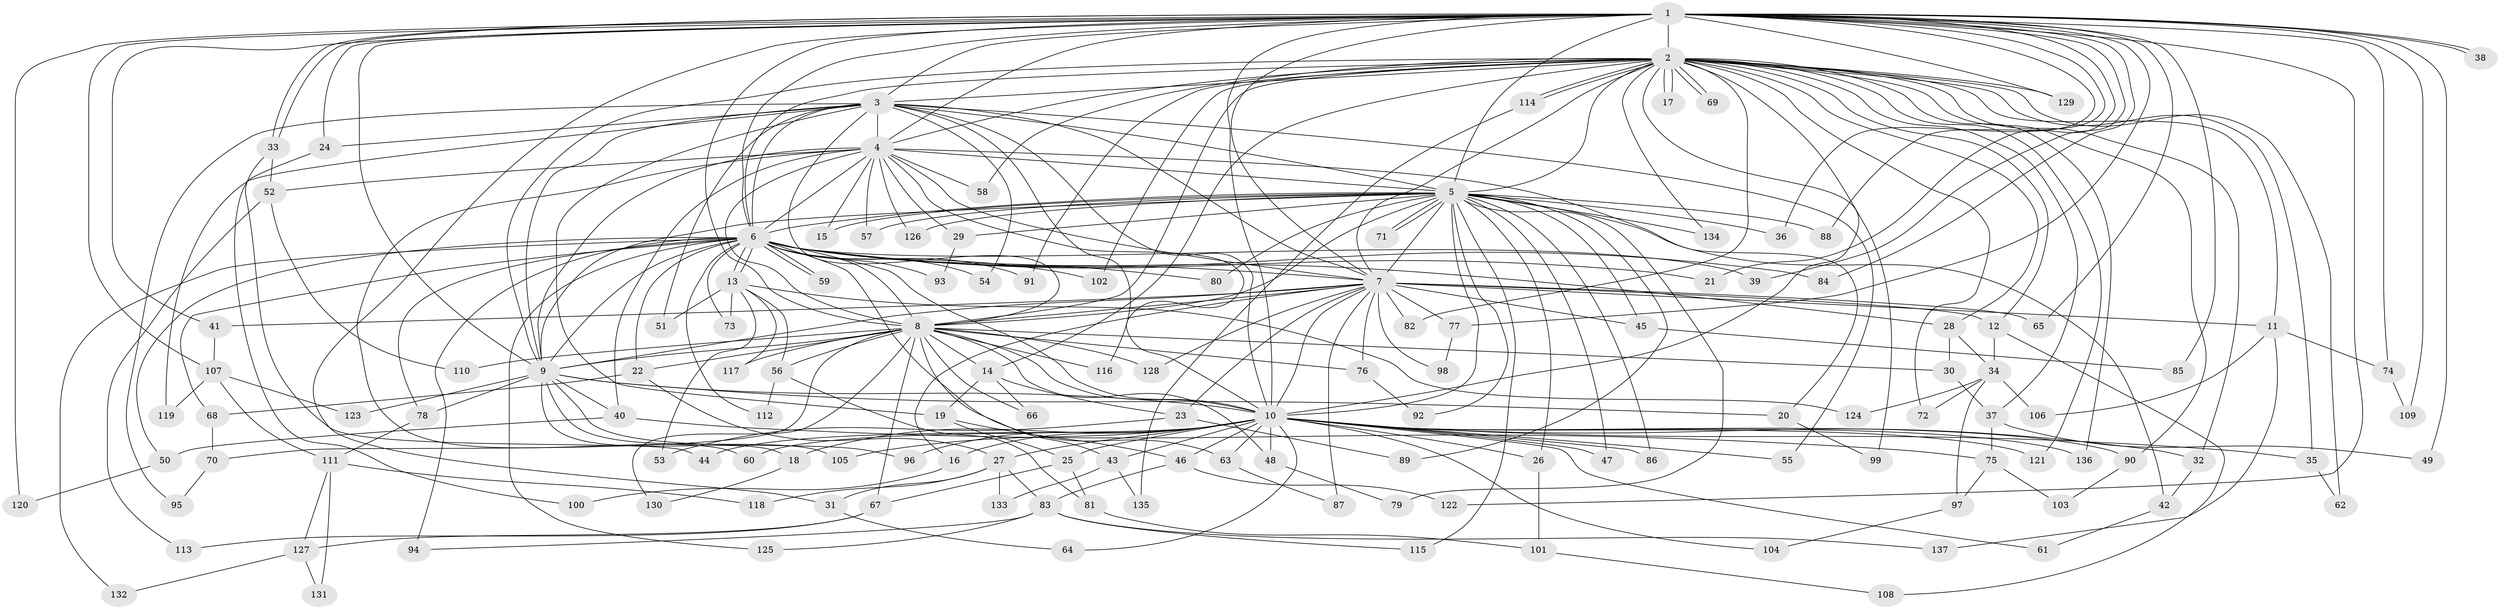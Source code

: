// coarse degree distribution, {32: 0.018518518518518517, 2: 0.5370370370370371, 1: 0.3148148148148148, 3: 0.037037037037037035, 25: 0.018518518518518517, 13: 0.037037037037037035, 17: 0.018518518518518517, 5: 0.018518518518518517}
// Generated by graph-tools (version 1.1) at 2025/49/03/04/25 21:49:56]
// undirected, 137 vertices, 299 edges
graph export_dot {
graph [start="1"]
  node [color=gray90,style=filled];
  1;
  2;
  3;
  4;
  5;
  6;
  7;
  8;
  9;
  10;
  11;
  12;
  13;
  14;
  15;
  16;
  17;
  18;
  19;
  20;
  21;
  22;
  23;
  24;
  25;
  26;
  27;
  28;
  29;
  30;
  31;
  32;
  33;
  34;
  35;
  36;
  37;
  38;
  39;
  40;
  41;
  42;
  43;
  44;
  45;
  46;
  47;
  48;
  49;
  50;
  51;
  52;
  53;
  54;
  55;
  56;
  57;
  58;
  59;
  60;
  61;
  62;
  63;
  64;
  65;
  66;
  67;
  68;
  69;
  70;
  71;
  72;
  73;
  74;
  75;
  76;
  77;
  78;
  79;
  80;
  81;
  82;
  83;
  84;
  85;
  86;
  87;
  88;
  89;
  90;
  91;
  92;
  93;
  94;
  95;
  96;
  97;
  98;
  99;
  100;
  101;
  102;
  103;
  104;
  105;
  106;
  107;
  108;
  109;
  110;
  111;
  112;
  113;
  114;
  115;
  116;
  117;
  118;
  119;
  120;
  121;
  122;
  123;
  124;
  125;
  126;
  127;
  128;
  129;
  130;
  131;
  132;
  133;
  134;
  135;
  136;
  137;
  1 -- 2;
  1 -- 3;
  1 -- 4;
  1 -- 5;
  1 -- 6;
  1 -- 7;
  1 -- 8;
  1 -- 9;
  1 -- 10;
  1 -- 21;
  1 -- 24;
  1 -- 31;
  1 -- 33;
  1 -- 33;
  1 -- 36;
  1 -- 38;
  1 -- 38;
  1 -- 39;
  1 -- 41;
  1 -- 49;
  1 -- 65;
  1 -- 74;
  1 -- 77;
  1 -- 84;
  1 -- 85;
  1 -- 88;
  1 -- 107;
  1 -- 109;
  1 -- 120;
  1 -- 122;
  1 -- 129;
  2 -- 3;
  2 -- 4;
  2 -- 5;
  2 -- 6;
  2 -- 7;
  2 -- 8;
  2 -- 9;
  2 -- 10;
  2 -- 11;
  2 -- 12;
  2 -- 14;
  2 -- 17;
  2 -- 17;
  2 -- 28;
  2 -- 32;
  2 -- 35;
  2 -- 37;
  2 -- 58;
  2 -- 62;
  2 -- 69;
  2 -- 69;
  2 -- 72;
  2 -- 82;
  2 -- 90;
  2 -- 91;
  2 -- 99;
  2 -- 102;
  2 -- 114;
  2 -- 114;
  2 -- 121;
  2 -- 129;
  2 -- 134;
  2 -- 136;
  3 -- 4;
  3 -- 5;
  3 -- 6;
  3 -- 7;
  3 -- 8;
  3 -- 9;
  3 -- 10;
  3 -- 19;
  3 -- 24;
  3 -- 51;
  3 -- 54;
  3 -- 55;
  3 -- 95;
  3 -- 116;
  3 -- 119;
  4 -- 5;
  4 -- 6;
  4 -- 7;
  4 -- 8;
  4 -- 9;
  4 -- 10;
  4 -- 15;
  4 -- 20;
  4 -- 29;
  4 -- 40;
  4 -- 52;
  4 -- 57;
  4 -- 58;
  4 -- 60;
  4 -- 126;
  5 -- 6;
  5 -- 7;
  5 -- 8;
  5 -- 9;
  5 -- 10;
  5 -- 15;
  5 -- 26;
  5 -- 29;
  5 -- 36;
  5 -- 42;
  5 -- 45;
  5 -- 47;
  5 -- 57;
  5 -- 71;
  5 -- 71;
  5 -- 79;
  5 -- 80;
  5 -- 86;
  5 -- 88;
  5 -- 89;
  5 -- 92;
  5 -- 115;
  5 -- 126;
  5 -- 134;
  6 -- 7;
  6 -- 8;
  6 -- 9;
  6 -- 10;
  6 -- 13;
  6 -- 13;
  6 -- 21;
  6 -- 22;
  6 -- 28;
  6 -- 39;
  6 -- 50;
  6 -- 54;
  6 -- 59;
  6 -- 59;
  6 -- 63;
  6 -- 68;
  6 -- 73;
  6 -- 78;
  6 -- 80;
  6 -- 84;
  6 -- 91;
  6 -- 93;
  6 -- 94;
  6 -- 102;
  6 -- 112;
  6 -- 125;
  6 -- 132;
  7 -- 8;
  7 -- 9;
  7 -- 10;
  7 -- 11;
  7 -- 12;
  7 -- 16;
  7 -- 23;
  7 -- 41;
  7 -- 45;
  7 -- 65;
  7 -- 76;
  7 -- 77;
  7 -- 82;
  7 -- 87;
  7 -- 98;
  7 -- 128;
  8 -- 9;
  8 -- 10;
  8 -- 14;
  8 -- 22;
  8 -- 30;
  8 -- 43;
  8 -- 48;
  8 -- 56;
  8 -- 66;
  8 -- 67;
  8 -- 70;
  8 -- 76;
  8 -- 110;
  8 -- 116;
  8 -- 117;
  8 -- 128;
  8 -- 130;
  9 -- 10;
  9 -- 18;
  9 -- 20;
  9 -- 40;
  9 -- 78;
  9 -- 96;
  9 -- 105;
  9 -- 123;
  10 -- 16;
  10 -- 18;
  10 -- 25;
  10 -- 26;
  10 -- 27;
  10 -- 32;
  10 -- 35;
  10 -- 43;
  10 -- 44;
  10 -- 46;
  10 -- 47;
  10 -- 48;
  10 -- 55;
  10 -- 60;
  10 -- 61;
  10 -- 63;
  10 -- 64;
  10 -- 86;
  10 -- 90;
  10 -- 96;
  10 -- 104;
  10 -- 105;
  10 -- 121;
  10 -- 136;
  11 -- 74;
  11 -- 106;
  11 -- 137;
  12 -- 34;
  12 -- 108;
  13 -- 51;
  13 -- 53;
  13 -- 56;
  13 -- 73;
  13 -- 117;
  13 -- 124;
  14 -- 19;
  14 -- 23;
  14 -- 66;
  16 -- 100;
  18 -- 130;
  19 -- 25;
  19 -- 46;
  20 -- 99;
  22 -- 27;
  22 -- 68;
  23 -- 53;
  23 -- 89;
  24 -- 100;
  25 -- 67;
  25 -- 81;
  26 -- 101;
  27 -- 31;
  27 -- 83;
  27 -- 118;
  27 -- 133;
  28 -- 30;
  28 -- 34;
  29 -- 93;
  30 -- 37;
  31 -- 64;
  32 -- 42;
  33 -- 44;
  33 -- 52;
  34 -- 72;
  34 -- 97;
  34 -- 106;
  34 -- 124;
  35 -- 62;
  37 -- 49;
  37 -- 75;
  40 -- 50;
  40 -- 75;
  41 -- 107;
  42 -- 61;
  43 -- 133;
  43 -- 135;
  45 -- 85;
  46 -- 83;
  46 -- 122;
  48 -- 79;
  50 -- 120;
  52 -- 110;
  52 -- 113;
  56 -- 81;
  56 -- 112;
  63 -- 87;
  67 -- 113;
  67 -- 127;
  68 -- 70;
  70 -- 95;
  74 -- 109;
  75 -- 97;
  75 -- 103;
  76 -- 92;
  77 -- 98;
  78 -- 111;
  81 -- 101;
  83 -- 94;
  83 -- 115;
  83 -- 125;
  83 -- 137;
  90 -- 103;
  97 -- 104;
  101 -- 108;
  107 -- 111;
  107 -- 119;
  107 -- 123;
  111 -- 118;
  111 -- 127;
  111 -- 131;
  114 -- 135;
  127 -- 131;
  127 -- 132;
}
